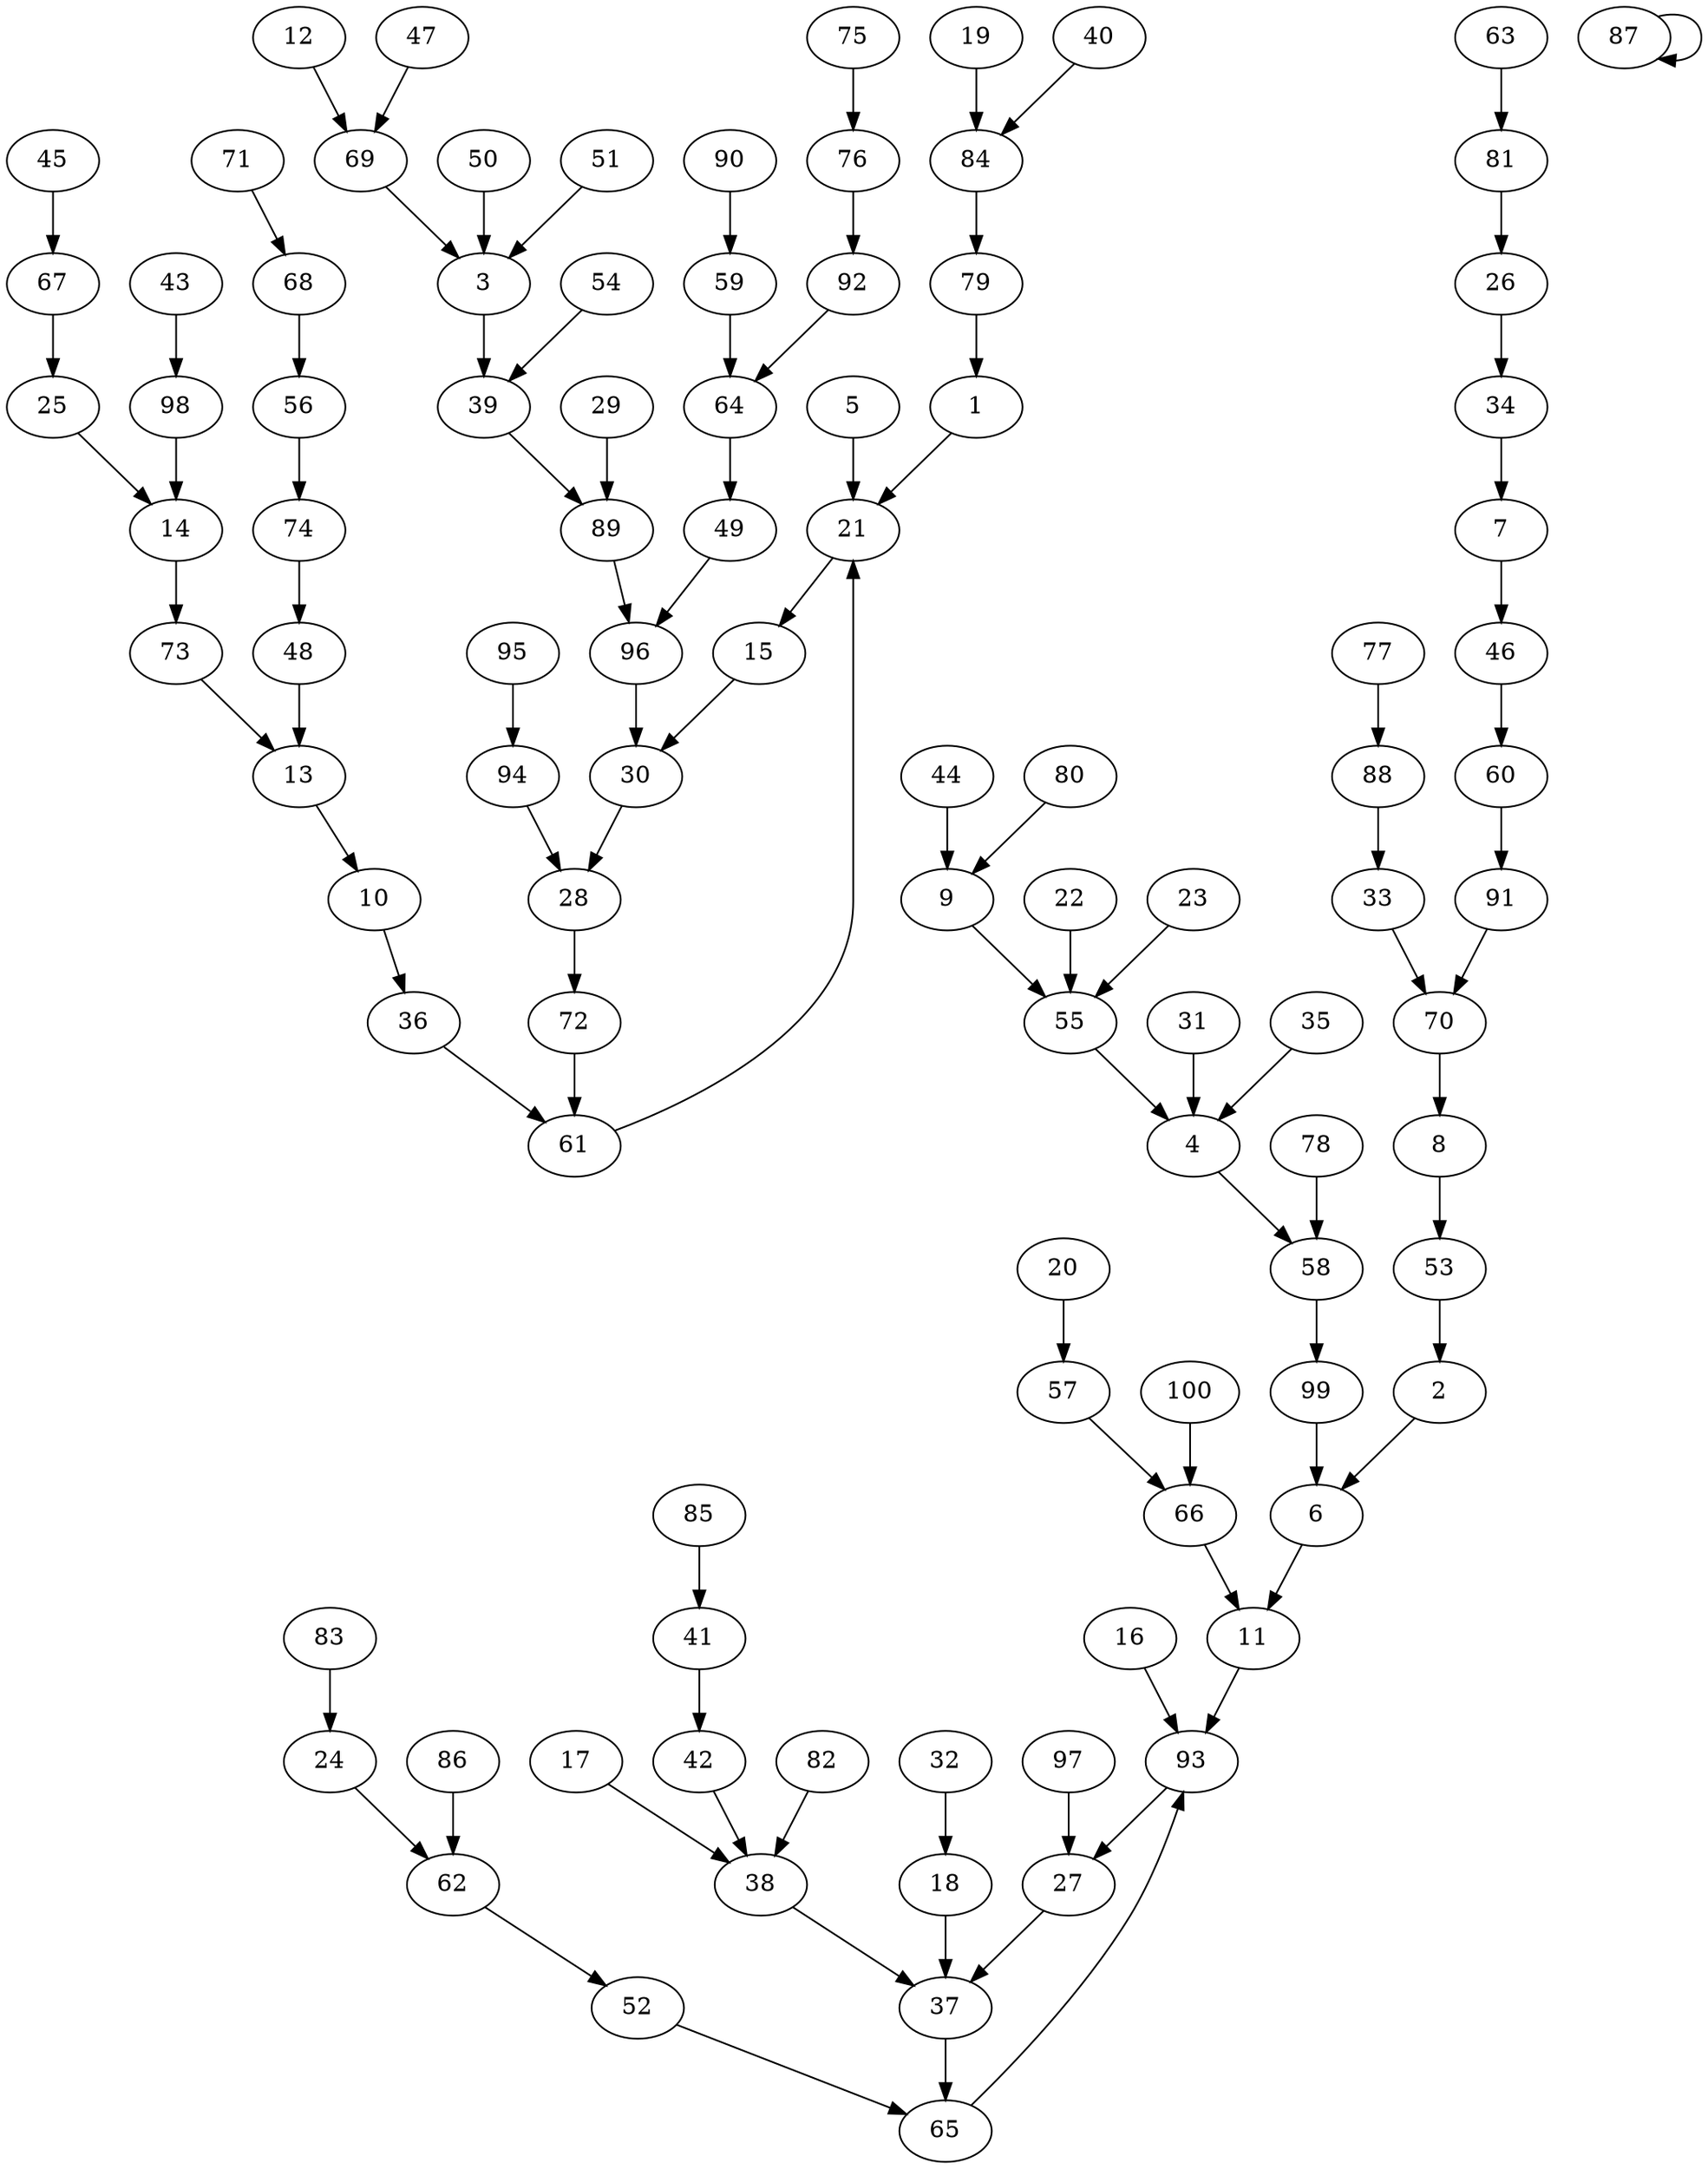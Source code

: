 // Graph
digraph {
	1 -> 21
	2 -> 6
	3 -> 39
	4 -> 58
	5 -> 21
	6 -> 11
	7 -> 46
	8 -> 53
	9 -> 55
	10 -> 36
	11 -> 93
	12 -> 69
	13 -> 10
	14 -> 73
	15 -> 30
	16 -> 93
	17 -> 38
	18 -> 37
	19 -> 84
	20 -> 57
	21 -> 15
	22 -> 55
	23 -> 55
	24 -> 62
	25 -> 14
	26 -> 34
	27 -> 37
	28 -> 72
	29 -> 89
	30 -> 28
	31 -> 4
	32 -> 18
	33 -> 70
	34 -> 7
	35 -> 4
	36 -> 61
	37 -> 65
	38 -> 37
	39 -> 89
	40 -> 84
	41 -> 42
	42 -> 38
	43 -> 98
	44 -> 9
	45 -> 67
	46 -> 60
	47 -> 69
	48 -> 13
	49 -> 96
	50 -> 3
	51 -> 3
	52 -> 65
	53 -> 2
	54 -> 39
	55 -> 4
	56 -> 74
	57 -> 66
	58 -> 99
	59 -> 64
	60 -> 91
	61 -> 21
	62 -> 52
	63 -> 81
	64 -> 49
	65 -> 93
	66 -> 11
	67 -> 25
	68 -> 56
	69 -> 3
	70 -> 8
	71 -> 68
	72 -> 61
	73 -> 13
	74 -> 48
	75 -> 76
	76 -> 92
	77 -> 88
	78 -> 58
	79 -> 1
	80 -> 9
	81 -> 26
	82 -> 38
	83 -> 24
	84 -> 79
	85 -> 41
	86 -> 62
	87 -> 87
	88 -> 33
	89 -> 96
	90 -> 59
	91 -> 70
	92 -> 64
	93 -> 27
	94 -> 28
	95 -> 94
	96 -> 30
	97 -> 27
	98 -> 14
	99 -> 6
	100 -> 66
}
